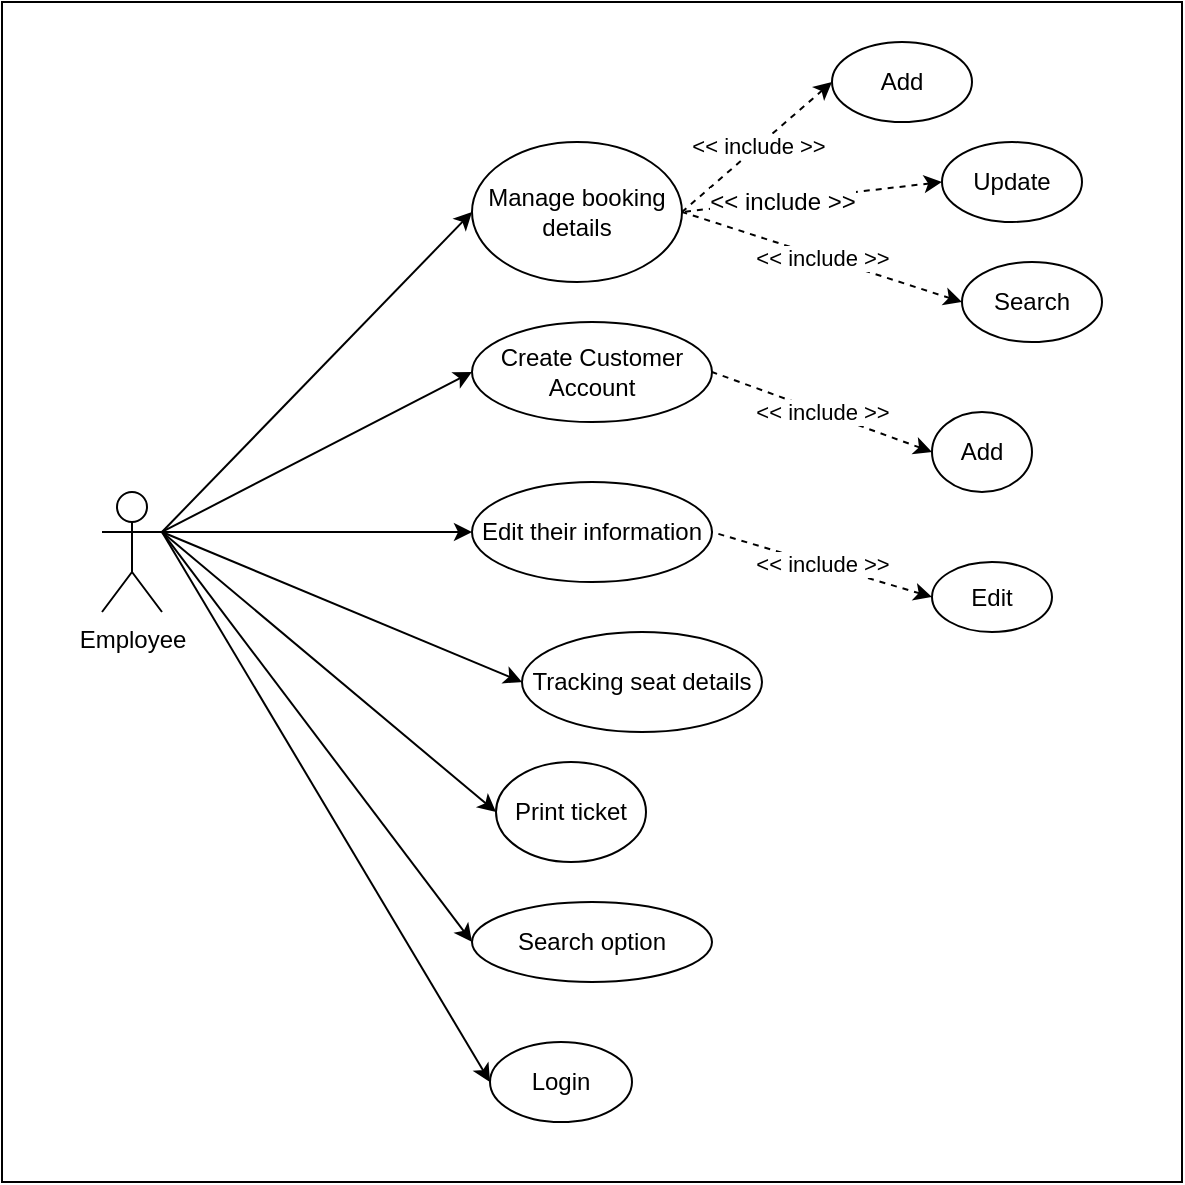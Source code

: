 <mxfile version="12.1.9" pages="2"><diagram id="T7L7TmnsKIVkci_K24Ck" name="Use Case Employee"><mxGraphModel dx="1024" dy="517" grid="1" gridSize="10" guides="1" tooltips="1" connect="1" arrows="1" fold="1" page="1" pageScale="1" pageWidth="850" pageHeight="1100" math="0" shadow="0"><root><mxCell id="816dXxcj0rkN7LzTTwgk-0"/><mxCell id="816dXxcj0rkN7LzTTwgk-1" parent="816dXxcj0rkN7LzTTwgk-0"/><mxCell id="vEfvrxdMLWRIWx8U9z0M-0" value="" style="whiteSpace=wrap;html=1;aspect=fixed;" vertex="1" parent="816dXxcj0rkN7LzTTwgk-1"><mxGeometry x="110" y="30" width="590" height="590" as="geometry"/></mxCell><mxCell id="vEfvrxdMLWRIWx8U9z0M-1" value="Employee" style="shape=umlActor;verticalLabelPosition=bottom;labelBackgroundColor=#ffffff;verticalAlign=top;html=1;outlineConnect=0;" vertex="1" parent="816dXxcj0rkN7LzTTwgk-1"><mxGeometry x="160" y="275" width="30" height="60" as="geometry"/></mxCell><mxCell id="vEfvrxdMLWRIWx8U9z0M-2" value="" style="endArrow=classic;html=1;exitX=1;exitY=0.333;exitDx=0;exitDy=0;exitPerimeter=0;entryX=0;entryY=0.5;entryDx=0;entryDy=0;" edge="1" parent="816dXxcj0rkN7LzTTwgk-1" source="vEfvrxdMLWRIWx8U9z0M-1" target="vEfvrxdMLWRIWx8U9z0M-3"><mxGeometry width="50" height="50" relative="1" as="geometry"><mxPoint x="330" y="280" as="sourcePoint"/><mxPoint x="380" y="230" as="targetPoint"/></mxGeometry></mxCell><mxCell id="vEfvrxdMLWRIWx8U9z0M-3" value="Manage booking details" style="ellipse;whiteSpace=wrap;html=1;" vertex="1" parent="816dXxcj0rkN7LzTTwgk-1"><mxGeometry x="345" y="100" width="105" height="70" as="geometry"/></mxCell><mxCell id="vEfvrxdMLWRIWx8U9z0M-4" value="Create Customer Account" style="ellipse;whiteSpace=wrap;html=1;" vertex="1" parent="816dXxcj0rkN7LzTTwgk-1"><mxGeometry x="345" y="190" width="120" height="50" as="geometry"/></mxCell><mxCell id="vEfvrxdMLWRIWx8U9z0M-5" value="" style="endArrow=classic;html=1;exitX=1;exitY=0.333;exitDx=0;exitDy=0;exitPerimeter=0;entryX=0;entryY=0.5;entryDx=0;entryDy=0;" edge="1" parent="816dXxcj0rkN7LzTTwgk-1" source="vEfvrxdMLWRIWx8U9z0M-1" target="vEfvrxdMLWRIWx8U9z0M-4"><mxGeometry width="50" height="50" relative="1" as="geometry"><mxPoint x="310" y="340" as="sourcePoint"/><mxPoint x="360" y="290" as="targetPoint"/></mxGeometry></mxCell><mxCell id="vEfvrxdMLWRIWx8U9z0M-6" value="Edit" style="ellipse;whiteSpace=wrap;html=1;" vertex="1" parent="816dXxcj0rkN7LzTTwgk-1"><mxGeometry x="575" y="310" width="60" height="35" as="geometry"/></mxCell><mxCell id="vEfvrxdMLWRIWx8U9z0M-7" value="" style="endArrow=classic;html=1;entryX=0;entryY=0.5;entryDx=0;entryDy=0;exitX=1;exitY=0.333;exitDx=0;exitDy=0;exitPerimeter=0;" edge="1" parent="816dXxcj0rkN7LzTTwgk-1" source="vEfvrxdMLWRIWx8U9z0M-1" target="vEfvrxdMLWRIWx8U9z0M-20"><mxGeometry width="50" height="50" relative="1" as="geometry"><mxPoint x="210" y="530" as="sourcePoint"/><mxPoint x="260" y="480" as="targetPoint"/></mxGeometry></mxCell><mxCell id="vEfvrxdMLWRIWx8U9z0M-9" value="&amp;lt;&amp;lt; include &amp;gt;&amp;gt;" style="endArrow=none;dashed=1;html=1;startArrow=classic;startFill=1;exitX=0;exitY=0.5;exitDx=0;exitDy=0;entryX=1;entryY=0.5;entryDx=0;entryDy=0;" edge="1" parent="816dXxcj0rkN7LzTTwgk-1" source="vEfvrxdMLWRIWx8U9z0M-12" target="vEfvrxdMLWRIWx8U9z0M-3"><mxGeometry width="50" height="50" relative="1" as="geometry"><mxPoint x="510" y="190" as="sourcePoint"/><mxPoint x="560" y="140" as="targetPoint"/></mxGeometry></mxCell><mxCell id="vEfvrxdMLWRIWx8U9z0M-10" value="" style="endArrow=none;dashed=1;html=1;startArrow=classic;startFill=1;entryX=1;entryY=0.5;entryDx=0;entryDy=0;exitX=0;exitY=0.5;exitDx=0;exitDy=0;" edge="1" parent="816dXxcj0rkN7LzTTwgk-1" source="vEfvrxdMLWRIWx8U9z0M-13" target="vEfvrxdMLWRIWx8U9z0M-3"><mxGeometry width="50" height="50" relative="1" as="geometry"><mxPoint x="490" y="270" as="sourcePoint"/><mxPoint x="540" y="220" as="targetPoint"/></mxGeometry></mxCell><mxCell id="vEfvrxdMLWRIWx8U9z0M-16" value="&amp;lt;&amp;lt; include &amp;gt;&amp;gt;" style="text;html=1;resizable=0;points=[];align=center;verticalAlign=middle;labelBackgroundColor=#ffffff;" vertex="1" connectable="0" parent="vEfvrxdMLWRIWx8U9z0M-10"><mxGeometry x="0.229" y="1" relative="1" as="geometry"><mxPoint as="offset"/></mxGeometry></mxCell><mxCell id="vEfvrxdMLWRIWx8U9z0M-11" value="&amp;lt;&amp;lt; include &amp;gt;&amp;gt;" style="endArrow=none;dashed=1;html=1;startArrow=classic;startFill=1;exitX=0;exitY=0.5;exitDx=0;exitDy=0;entryX=1;entryY=0.5;entryDx=0;entryDy=0;" edge="1" parent="816dXxcj0rkN7LzTTwgk-1" source="vEfvrxdMLWRIWx8U9z0M-14" target="vEfvrxdMLWRIWx8U9z0M-3"><mxGeometry width="50" height="50" relative="1" as="geometry"><mxPoint x="510" y="370" as="sourcePoint"/><mxPoint x="560" y="320" as="targetPoint"/></mxGeometry></mxCell><mxCell id="vEfvrxdMLWRIWx8U9z0M-12" value="Add" style="ellipse;whiteSpace=wrap;html=1;" vertex="1" parent="816dXxcj0rkN7LzTTwgk-1"><mxGeometry x="525" y="50" width="70" height="40" as="geometry"/></mxCell><mxCell id="vEfvrxdMLWRIWx8U9z0M-13" value="Update" style="ellipse;whiteSpace=wrap;html=1;" vertex="1" parent="816dXxcj0rkN7LzTTwgk-1"><mxGeometry x="580" y="100" width="70" height="40" as="geometry"/></mxCell><mxCell id="vEfvrxdMLWRIWx8U9z0M-14" value="Search" style="ellipse;whiteSpace=wrap;html=1;" vertex="1" parent="816dXxcj0rkN7LzTTwgk-1"><mxGeometry x="590" y="160" width="70" height="40" as="geometry"/></mxCell><mxCell id="vEfvrxdMLWRIWx8U9z0M-18" value="&amp;lt;&amp;lt; include &amp;gt;&amp;gt;" style="endArrow=none;dashed=1;html=1;startArrow=classic;startFill=1;exitX=0;exitY=0.5;exitDx=0;exitDy=0;entryX=1;entryY=0.5;entryDx=0;entryDy=0;" edge="1" parent="816dXxcj0rkN7LzTTwgk-1" source="vEfvrxdMLWRIWx8U9z0M-19" target="vEfvrxdMLWRIWx8U9z0M-4"><mxGeometry width="50" height="50" relative="1" as="geometry"><mxPoint x="520" y="350" as="sourcePoint"/><mxPoint x="570" y="300" as="targetPoint"/></mxGeometry></mxCell><mxCell id="vEfvrxdMLWRIWx8U9z0M-19" value="Add" style="ellipse;whiteSpace=wrap;html=1;" vertex="1" parent="816dXxcj0rkN7LzTTwgk-1"><mxGeometry x="575" y="235" width="50" height="40" as="geometry"/></mxCell><mxCell id="vEfvrxdMLWRIWx8U9z0M-20" value="Edit their information" style="ellipse;whiteSpace=wrap;html=1;" vertex="1" parent="816dXxcj0rkN7LzTTwgk-1"><mxGeometry x="345" y="270" width="120" height="50" as="geometry"/></mxCell><mxCell id="vEfvrxdMLWRIWx8U9z0M-21" value="&amp;lt;&amp;lt; include &amp;gt;&amp;gt;" style="endArrow=none;dashed=1;html=1;startArrow=classic;startFill=1;exitX=0;exitY=0.5;exitDx=0;exitDy=0;entryX=1;entryY=0.5;entryDx=0;entryDy=0;" edge="1" parent="816dXxcj0rkN7LzTTwgk-1" source="vEfvrxdMLWRIWx8U9z0M-6" target="vEfvrxdMLWRIWx8U9z0M-20"><mxGeometry width="50" height="50" relative="1" as="geometry"><mxPoint x="470" y="440" as="sourcePoint"/><mxPoint x="520" y="390" as="targetPoint"/></mxGeometry></mxCell><mxCell id="vEfvrxdMLWRIWx8U9z0M-22" value="" style="endArrow=classic;html=1;exitX=1;exitY=0.333;exitDx=0;exitDy=0;exitPerimeter=0;entryX=0;entryY=0.5;entryDx=0;entryDy=0;" edge="1" parent="816dXxcj0rkN7LzTTwgk-1" source="vEfvrxdMLWRIWx8U9z0M-1" target="vEfvrxdMLWRIWx8U9z0M-23"><mxGeometry width="50" height="50" relative="1" as="geometry"><mxPoint x="288" y="520" as="sourcePoint"/><mxPoint x="338" y="470" as="targetPoint"/></mxGeometry></mxCell><mxCell id="vEfvrxdMLWRIWx8U9z0M-23" value="Login" style="ellipse;whiteSpace=wrap;html=1;" vertex="1" parent="816dXxcj0rkN7LzTTwgk-1"><mxGeometry x="354" y="550" width="71" height="40" as="geometry"/></mxCell><mxCell id="vEfvrxdMLWRIWx8U9z0M-24" value="" style="endArrow=classic;html=1;exitX=1;exitY=0.333;exitDx=0;exitDy=0;exitPerimeter=0;entryX=0;entryY=0.5;entryDx=0;entryDy=0;" edge="1" parent="816dXxcj0rkN7LzTTwgk-1" source="vEfvrxdMLWRIWx8U9z0M-1" target="vEfvrxdMLWRIWx8U9z0M-25"><mxGeometry width="50" height="50" relative="1" as="geometry"><mxPoint x="360" y="410" as="sourcePoint"/><mxPoint x="410" y="360" as="targetPoint"/></mxGeometry></mxCell><mxCell id="vEfvrxdMLWRIWx8U9z0M-25" value="&lt;span style=&quot;text-align: left&quot;&gt;Print ticket&lt;/span&gt;" style="ellipse;whiteSpace=wrap;html=1;" vertex="1" parent="816dXxcj0rkN7LzTTwgk-1"><mxGeometry x="357" y="410" width="75" height="50" as="geometry"/></mxCell><mxCell id="vEfvrxdMLWRIWx8U9z0M-26" value="&lt;span style=&quot;text-align: left&quot;&gt;Tracking seat details&lt;/span&gt;" style="ellipse;whiteSpace=wrap;html=1;" vertex="1" parent="816dXxcj0rkN7LzTTwgk-1"><mxGeometry x="370" y="345" width="120" height="50" as="geometry"/></mxCell><mxCell id="vEfvrxdMLWRIWx8U9z0M-27" value="" style="endArrow=classic;html=1;exitX=1;exitY=0.333;exitDx=0;exitDy=0;exitPerimeter=0;entryX=0;entryY=0.5;entryDx=0;entryDy=0;" edge="1" parent="816dXxcj0rkN7LzTTwgk-1" source="vEfvrxdMLWRIWx8U9z0M-1" target="vEfvrxdMLWRIWx8U9z0M-26"><mxGeometry width="50" height="50" relative="1" as="geometry"><mxPoint x="340" y="390" as="sourcePoint"/><mxPoint x="390" y="340" as="targetPoint"/></mxGeometry></mxCell><mxCell id="vEfvrxdMLWRIWx8U9z0M-28" value="Search option" style="ellipse;whiteSpace=wrap;html=1;" vertex="1" parent="816dXxcj0rkN7LzTTwgk-1"><mxGeometry x="345" y="480" width="120" height="40" as="geometry"/></mxCell><mxCell id="vEfvrxdMLWRIWx8U9z0M-29" value="" style="endArrow=classic;html=1;exitX=1;exitY=0.333;exitDx=0;exitDy=0;exitPerimeter=0;entryX=0;entryY=0.5;entryDx=0;entryDy=0;" edge="1" parent="816dXxcj0rkN7LzTTwgk-1" source="vEfvrxdMLWRIWx8U9z0M-1" target="vEfvrxdMLWRIWx8U9z0M-28"><mxGeometry width="50" height="50" relative="1" as="geometry"><mxPoint x="180" y="510" as="sourcePoint"/><mxPoint x="230" y="460" as="targetPoint"/></mxGeometry></mxCell></root></mxGraphModel></diagram><diagram id="O4UYT_9YYwxEGgCfuRU_" name="Use Case Customer"><mxGraphModel dx="1024" dy="517" grid="1" gridSize="10" guides="1" tooltips="1" connect="1" arrows="1" fold="1" page="1" pageScale="1" pageWidth="850" pageHeight="1100" math="0" shadow="0"><root><mxCell id="mAVCwE-pnbeM4b3gY1jr-0"/><mxCell id="mAVCwE-pnbeM4b3gY1jr-1" parent="mAVCwE-pnbeM4b3gY1jr-0"/><mxCell id="mAVCwE-pnbeM4b3gY1jr-2" value="" style="whiteSpace=wrap;html=1;aspect=fixed;" vertex="1" parent="mAVCwE-pnbeM4b3gY1jr-1"><mxGeometry x="145" y="50" width="490" height="490" as="geometry"/></mxCell><mxCell id="mAVCwE-pnbeM4b3gY1jr-3" value="Customer" style="shape=umlActor;verticalLabelPosition=bottom;labelBackgroundColor=#ffffff;verticalAlign=top;html=1;outlineConnect=0;" vertex="1" parent="mAVCwE-pnbeM4b3gY1jr-1"><mxGeometry x="190" y="280" width="30" height="60" as="geometry"/></mxCell><mxCell id="mAVCwE-pnbeM4b3gY1jr-4" value="" style="endArrow=classic;html=1;exitX=1;exitY=0.333;exitDx=0;exitDy=0;exitPerimeter=0;entryX=0;entryY=0.5;entryDx=0;entryDy=0;" edge="1" parent="mAVCwE-pnbeM4b3gY1jr-1" source="mAVCwE-pnbeM4b3gY1jr-3" target="mAVCwE-pnbeM4b3gY1jr-5"><mxGeometry width="50" height="50" relative="1" as="geometry"><mxPoint x="240" y="280" as="sourcePoint"/><mxPoint x="290" y="230" as="targetPoint"/></mxGeometry></mxCell><mxCell id="mAVCwE-pnbeM4b3gY1jr-5" value="Search option" style="ellipse;whiteSpace=wrap;html=1;" vertex="1" parent="mAVCwE-pnbeM4b3gY1jr-1"><mxGeometry x="340" y="130" width="100" height="40" as="geometry"/></mxCell><mxCell id="mAVCwE-pnbeM4b3gY1jr-6" value="&lt;span style=&quot;text-align: left&quot;&gt;Edit their information&lt;/span&gt;" style="ellipse;whiteSpace=wrap;html=1;" vertex="1" parent="mAVCwE-pnbeM4b3gY1jr-1"><mxGeometry x="320" y="200" width="120" height="50" as="geometry"/></mxCell><mxCell id="mAVCwE-pnbeM4b3gY1jr-7" value="" style="endArrow=classic;html=1;entryX=0;entryY=0.5;entryDx=0;entryDy=0;exitX=1;exitY=0.333;exitDx=0;exitDy=0;exitPerimeter=0;" edge="1" parent="mAVCwE-pnbeM4b3gY1jr-1" source="mAVCwE-pnbeM4b3gY1jr-3" target="mAVCwE-pnbeM4b3gY1jr-6"><mxGeometry width="50" height="50" relative="1" as="geometry"><mxPoint x="280" y="430" as="sourcePoint"/><mxPoint x="330" y="380" as="targetPoint"/></mxGeometry></mxCell><mxCell id="mAVCwE-pnbeM4b3gY1jr-8" value="" style="endArrow=classic;html=1;entryX=0;entryY=0.5;entryDx=0;entryDy=0;exitX=1;exitY=0.333;exitDx=0;exitDy=0;exitPerimeter=0;" edge="1" parent="mAVCwE-pnbeM4b3gY1jr-1" source="mAVCwE-pnbeM4b3gY1jr-3" target="mAVCwE-pnbeM4b3gY1jr-11"><mxGeometry width="50" height="50" relative="1" as="geometry"><mxPoint x="290" y="440" as="sourcePoint"/><mxPoint x="340" y="390" as="targetPoint"/></mxGeometry></mxCell><mxCell id="mAVCwE-pnbeM4b3gY1jr-9" value="" style="endArrow=classic;html=1;entryX=0;entryY=0.5;entryDx=0;entryDy=0;exitX=1;exitY=0.333;exitDx=0;exitDy=0;exitPerimeter=0;" edge="1" parent="mAVCwE-pnbeM4b3gY1jr-1" source="mAVCwE-pnbeM4b3gY1jr-3" target="mAVCwE-pnbeM4b3gY1jr-10"><mxGeometry width="50" height="50" relative="1" as="geometry"><mxPoint x="300" y="450" as="sourcePoint"/><mxPoint x="350" y="400" as="targetPoint"/></mxGeometry></mxCell><mxCell id="mAVCwE-pnbeM4b3gY1jr-10" value="Login" style="ellipse;whiteSpace=wrap;html=1;" vertex="1" parent="mAVCwE-pnbeM4b3gY1jr-1"><mxGeometry x="340" y="440" width="80" height="40" as="geometry"/></mxCell><mxCell id="mAVCwE-pnbeM4b3gY1jr-11" value="&lt;span style=&quot;text-align: left&quot;&gt;Make a booking&lt;/span&gt;" style="ellipse;whiteSpace=wrap;html=1;" vertex="1" parent="mAVCwE-pnbeM4b3gY1jr-1"><mxGeometry x="330" y="360" width="120" height="50" as="geometry"/></mxCell><mxCell id="1PIrHhIXwx2q1h89sqnY-0" value="&amp;lt;&amp;lt; include &amp;gt;&amp;gt;" style="endArrow=none;dashed=1;html=1;startArrow=classic;startFill=1;exitX=0;exitY=0.5;exitDx=0;exitDy=0;entryX=1;entryY=0.5;entryDx=0;entryDy=0;" edge="1" parent="mAVCwE-pnbeM4b3gY1jr-1" source="1PIrHhIXwx2q1h89sqnY-1" target="mAVCwE-pnbeM4b3gY1jr-6"><mxGeometry width="50" height="50" relative="1" as="geometry"><mxPoint x="480" y="350" as="sourcePoint"/><mxPoint x="530" y="300" as="targetPoint"/></mxGeometry></mxCell><mxCell id="1PIrHhIXwx2q1h89sqnY-1" value="Edit" style="ellipse;whiteSpace=wrap;html=1;" vertex="1" parent="mAVCwE-pnbeM4b3gY1jr-1"><mxGeometry x="540" y="170" width="60" height="30" as="geometry"/></mxCell><mxCell id="CoIOx1v2lxfS1Lk6T4Re-2" value="" style="endArrow=classic;html=1;exitX=1;exitY=0.333;exitDx=0;exitDy=0;exitPerimeter=0;entryX=0;entryY=0.5;entryDx=0;entryDy=0;" edge="1" parent="mAVCwE-pnbeM4b3gY1jr-1" source="mAVCwE-pnbeM4b3gY1jr-3" target="CoIOx1v2lxfS1Lk6T4Re-3"><mxGeometry width="50" height="50" relative="1" as="geometry"><mxPoint x="320" y="320" as="sourcePoint"/><mxPoint x="370" y="270" as="targetPoint"/></mxGeometry></mxCell><mxCell id="CoIOx1v2lxfS1Lk6T4Re-3" value="&lt;span style=&quot;text-align: left ; white-space: nowrap&quot;&gt;Tracking seat details&lt;/span&gt;" style="ellipse;whiteSpace=wrap;html=1;" vertex="1" parent="mAVCwE-pnbeM4b3gY1jr-1"><mxGeometry x="340" y="280" width="120" height="50" as="geometry"/></mxCell></root></mxGraphModel></diagram></mxfile>
